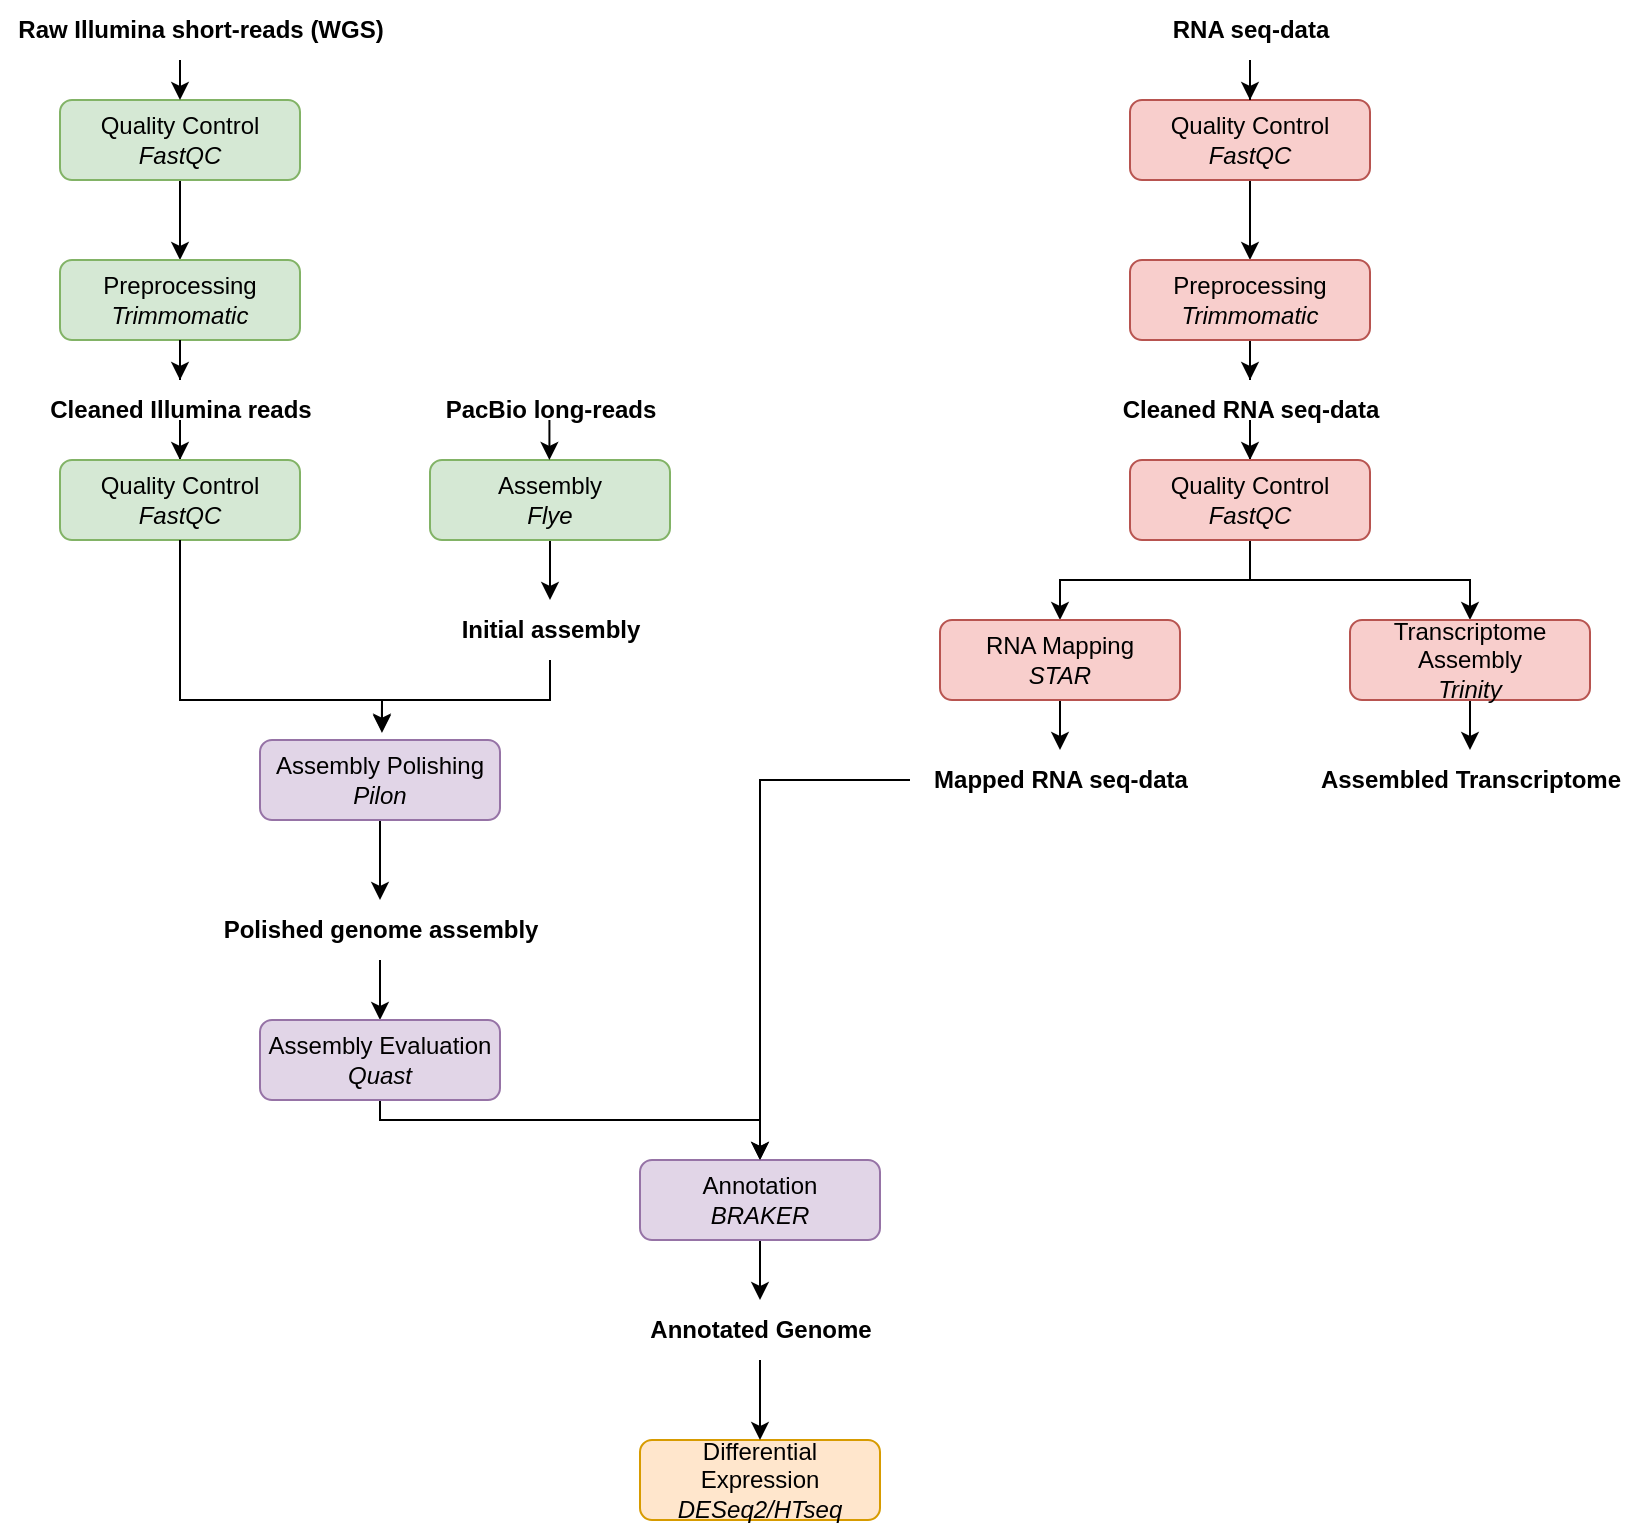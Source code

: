 <mxfile version="24.0.9" type="github">
  <diagram id="C5RBs43oDa-KdzZeNtuy" name="Page-1">
    <mxGraphModel dx="1434" dy="782" grid="1" gridSize="10" guides="1" tooltips="1" connect="1" arrows="1" fold="1" page="1" pageScale="1" pageWidth="827" pageHeight="1169" math="0" shadow="0">
      <root>
        <mxCell id="WIyWlLk6GJQsqaUBKTNV-0" />
        <mxCell id="WIyWlLk6GJQsqaUBKTNV-1" parent="WIyWlLk6GJQsqaUBKTNV-0" />
        <mxCell id="cAOWCEoVTnvoUcEwPBtx-7" value="" style="edgeStyle=orthogonalEdgeStyle;rounded=0;orthogonalLoop=1;jettySize=auto;html=1;" edge="1" parent="WIyWlLk6GJQsqaUBKTNV-1" source="WIyWlLk6GJQsqaUBKTNV-3" target="cAOWCEoVTnvoUcEwPBtx-2">
          <mxGeometry relative="1" as="geometry" />
        </mxCell>
        <mxCell id="WIyWlLk6GJQsqaUBKTNV-3" value="&lt;div&gt;Quality Control&lt;br&gt;&lt;/div&gt;&lt;i&gt;FastQC&lt;/i&gt;" style="rounded=1;whiteSpace=wrap;html=1;fontSize=12;glass=0;strokeWidth=1;shadow=0;fillColor=#d5e8d4;strokeColor=#82b366;" parent="WIyWlLk6GJQsqaUBKTNV-1" vertex="1">
          <mxGeometry x="160" y="80" width="120" height="40" as="geometry" />
        </mxCell>
        <mxCell id="cAOWCEoVTnvoUcEwPBtx-24" value="" style="edgeStyle=orthogonalEdgeStyle;rounded=0;orthogonalLoop=1;jettySize=auto;html=1;" edge="1" parent="WIyWlLk6GJQsqaUBKTNV-1" source="cAOWCEoVTnvoUcEwPBtx-0">
          <mxGeometry relative="1" as="geometry">
            <mxPoint x="220" y="80" as="targetPoint" />
            <Array as="points">
              <mxPoint x="220" y="50" />
              <mxPoint x="220" y="50" />
            </Array>
          </mxGeometry>
        </mxCell>
        <mxCell id="cAOWCEoVTnvoUcEwPBtx-0" value="&lt;b&gt;Raw Illumina short-reads (WGS)&lt;/b&gt;" style="text;html=1;align=center;verticalAlign=middle;resizable=0;points=[];autosize=1;strokeColor=none;fillColor=none;" vertex="1" parent="WIyWlLk6GJQsqaUBKTNV-1">
          <mxGeometry x="130" y="30" width="200" height="30" as="geometry" />
        </mxCell>
        <mxCell id="cAOWCEoVTnvoUcEwPBtx-9" value="" style="edgeStyle=orthogonalEdgeStyle;rounded=0;orthogonalLoop=1;jettySize=auto;html=1;" edge="1" parent="WIyWlLk6GJQsqaUBKTNV-1" source="cAOWCEoVTnvoUcEwPBtx-10" target="cAOWCEoVTnvoUcEwPBtx-8">
          <mxGeometry relative="1" as="geometry" />
        </mxCell>
        <mxCell id="cAOWCEoVTnvoUcEwPBtx-2" value="&lt;div&gt;Preprocessing&lt;br&gt;&lt;/div&gt;&lt;i&gt;Trimmomatic&lt;/i&gt;" style="rounded=1;whiteSpace=wrap;html=1;fontSize=12;glass=0;strokeWidth=1;shadow=0;fillColor=#d5e8d4;strokeColor=#82b366;" vertex="1" parent="WIyWlLk6GJQsqaUBKTNV-1">
          <mxGeometry x="160" y="160" width="120" height="40" as="geometry" />
        </mxCell>
        <mxCell id="cAOWCEoVTnvoUcEwPBtx-8" value="&lt;div&gt;Quality Control&lt;br&gt;&lt;/div&gt;&lt;i&gt;FastQC&lt;/i&gt;" style="rounded=1;whiteSpace=wrap;html=1;fontSize=12;glass=0;strokeWidth=1;shadow=0;fillColor=#d5e8d4;strokeColor=#82b366;" vertex="1" parent="WIyWlLk6GJQsqaUBKTNV-1">
          <mxGeometry x="160" y="260" width="120" height="40" as="geometry" />
        </mxCell>
        <mxCell id="cAOWCEoVTnvoUcEwPBtx-50" value="" style="edgeStyle=orthogonalEdgeStyle;rounded=0;orthogonalLoop=1;jettySize=auto;html=1;" edge="1" parent="WIyWlLk6GJQsqaUBKTNV-1" source="cAOWCEoVTnvoUcEwPBtx-12" target="cAOWCEoVTnvoUcEwPBtx-30">
          <mxGeometry relative="1" as="geometry" />
        </mxCell>
        <mxCell id="cAOWCEoVTnvoUcEwPBtx-12" value="&lt;div&gt;Assembly&lt;br&gt;&lt;/div&gt;&lt;i&gt;Flye&lt;/i&gt;" style="rounded=1;whiteSpace=wrap;html=1;fontSize=12;glass=0;strokeWidth=1;shadow=0;fillColor=#d5e8d4;strokeColor=#82b366;" vertex="1" parent="WIyWlLk6GJQsqaUBKTNV-1">
          <mxGeometry x="345" y="260" width="120" height="40" as="geometry" />
        </mxCell>
        <mxCell id="cAOWCEoVTnvoUcEwPBtx-13" value="&lt;b&gt;PacBio long-reads&lt;/b&gt;" style="text;html=1;align=center;verticalAlign=middle;resizable=0;points=[];autosize=1;strokeColor=none;fillColor=none;" vertex="1" parent="WIyWlLk6GJQsqaUBKTNV-1">
          <mxGeometry x="340" y="220" width="130" height="30" as="geometry" />
        </mxCell>
        <mxCell id="cAOWCEoVTnvoUcEwPBtx-55" value="" style="edgeStyle=orthogonalEdgeStyle;rounded=0;orthogonalLoop=1;jettySize=auto;html=1;" edge="1" parent="WIyWlLk6GJQsqaUBKTNV-1" source="cAOWCEoVTnvoUcEwPBtx-16">
          <mxGeometry relative="1" as="geometry">
            <mxPoint x="320" y="480" as="targetPoint" />
          </mxGeometry>
        </mxCell>
        <mxCell id="cAOWCEoVTnvoUcEwPBtx-16" value="&lt;div&gt;Assembly Polishing&lt;br&gt;&lt;/div&gt;&lt;i&gt;Pilon&lt;/i&gt;" style="rounded=1;whiteSpace=wrap;html=1;fontSize=12;glass=0;strokeWidth=1;shadow=0;fillColor=#e1d5e7;strokeColor=#9673a6;" vertex="1" parent="WIyWlLk6GJQsqaUBKTNV-1">
          <mxGeometry x="260" y="400" width="120" height="40" as="geometry" />
        </mxCell>
        <mxCell id="cAOWCEoVTnvoUcEwPBtx-20" value="" style="edgeStyle=orthogonalEdgeStyle;rounded=0;orthogonalLoop=1;jettySize=auto;html=1;" edge="1" parent="WIyWlLk6GJQsqaUBKTNV-1" source="cAOWCEoVTnvoUcEwPBtx-2" target="cAOWCEoVTnvoUcEwPBtx-10">
          <mxGeometry relative="1" as="geometry">
            <mxPoint x="220" y="200" as="sourcePoint" />
            <mxPoint x="220" y="265" as="targetPoint" />
          </mxGeometry>
        </mxCell>
        <mxCell id="cAOWCEoVTnvoUcEwPBtx-10" value="&lt;b&gt;Cleaned Illumina reads&lt;/b&gt;" style="text;html=1;align=center;verticalAlign=middle;resizable=0;points=[];autosize=1;strokeColor=none;fillColor=none;" vertex="1" parent="WIyWlLk6GJQsqaUBKTNV-1">
          <mxGeometry x="145" y="220" width="150" height="30" as="geometry" />
        </mxCell>
        <mxCell id="cAOWCEoVTnvoUcEwPBtx-30" value="&lt;b&gt;Initial assembly&lt;/b&gt;" style="text;html=1;align=center;verticalAlign=middle;resizable=0;points=[];autosize=1;strokeColor=none;fillColor=none;" vertex="1" parent="WIyWlLk6GJQsqaUBKTNV-1">
          <mxGeometry x="350" y="330" width="110" height="30" as="geometry" />
        </mxCell>
        <mxCell id="cAOWCEoVTnvoUcEwPBtx-49" value="" style="edgeStyle=none;orthogonalLoop=1;jettySize=auto;html=1;rounded=0;" edge="1" parent="WIyWlLk6GJQsqaUBKTNV-1">
          <mxGeometry width="100" relative="1" as="geometry">
            <mxPoint x="404.71" y="240" as="sourcePoint" />
            <mxPoint x="404.71" y="260" as="targetPoint" />
            <Array as="points" />
          </mxGeometry>
        </mxCell>
        <mxCell id="cAOWCEoVTnvoUcEwPBtx-51" style="edgeStyle=orthogonalEdgeStyle;rounded=0;orthogonalLoop=1;jettySize=auto;html=1;entryX=0.508;entryY=-0.089;entryDx=0;entryDy=0;entryPerimeter=0;exitX=0.5;exitY=1;exitDx=0;exitDy=0;" edge="1" parent="WIyWlLk6GJQsqaUBKTNV-1" source="cAOWCEoVTnvoUcEwPBtx-8" target="cAOWCEoVTnvoUcEwPBtx-16">
          <mxGeometry relative="1" as="geometry">
            <mxPoint x="220" y="360" as="sourcePoint" />
            <Array as="points">
              <mxPoint x="220" y="380" />
              <mxPoint x="321" y="380" />
            </Array>
          </mxGeometry>
        </mxCell>
        <mxCell id="cAOWCEoVTnvoUcEwPBtx-53" style="edgeStyle=orthogonalEdgeStyle;rounded=0;orthogonalLoop=1;jettySize=auto;html=1;entryX=0.508;entryY=-0.104;entryDx=0;entryDy=0;entryPerimeter=0;" edge="1" parent="WIyWlLk6GJQsqaUBKTNV-1" source="cAOWCEoVTnvoUcEwPBtx-30" target="cAOWCEoVTnvoUcEwPBtx-16">
          <mxGeometry relative="1" as="geometry" />
        </mxCell>
        <mxCell id="cAOWCEoVTnvoUcEwPBtx-58" value="" style="edgeStyle=orthogonalEdgeStyle;rounded=0;orthogonalLoop=1;jettySize=auto;html=1;" edge="1" parent="WIyWlLk6GJQsqaUBKTNV-1" source="cAOWCEoVTnvoUcEwPBtx-56" target="cAOWCEoVTnvoUcEwPBtx-57">
          <mxGeometry relative="1" as="geometry" />
        </mxCell>
        <mxCell id="cAOWCEoVTnvoUcEwPBtx-56" value="&lt;b&gt;Polished genome assembly&lt;/b&gt;" style="text;html=1;align=center;verticalAlign=middle;resizable=0;points=[];autosize=1;strokeColor=none;fillColor=none;" vertex="1" parent="WIyWlLk6GJQsqaUBKTNV-1">
          <mxGeometry x="230" y="480" width="180" height="30" as="geometry" />
        </mxCell>
        <mxCell id="cAOWCEoVTnvoUcEwPBtx-84" style="edgeStyle=orthogonalEdgeStyle;rounded=0;orthogonalLoop=1;jettySize=auto;html=1;entryX=0.5;entryY=0;entryDx=0;entryDy=0;" edge="1" parent="WIyWlLk6GJQsqaUBKTNV-1" source="cAOWCEoVTnvoUcEwPBtx-57" target="cAOWCEoVTnvoUcEwPBtx-83">
          <mxGeometry relative="1" as="geometry">
            <Array as="points">
              <mxPoint x="320" y="590" />
              <mxPoint x="510" y="590" />
            </Array>
          </mxGeometry>
        </mxCell>
        <mxCell id="cAOWCEoVTnvoUcEwPBtx-57" value="&lt;div&gt;Assembly Evaluation&lt;br&gt;&lt;/div&gt;&lt;i&gt;Quast&lt;/i&gt;" style="rounded=1;whiteSpace=wrap;html=1;fontSize=12;glass=0;strokeWidth=1;shadow=0;fillColor=#e1d5e7;strokeColor=#9673a6;" vertex="1" parent="WIyWlLk6GJQsqaUBKTNV-1">
          <mxGeometry x="260" y="540" width="120" height="40" as="geometry" />
        </mxCell>
        <mxCell id="cAOWCEoVTnvoUcEwPBtx-66" value="" style="edgeStyle=orthogonalEdgeStyle;rounded=0;orthogonalLoop=1;jettySize=auto;html=1;" edge="1" parent="WIyWlLk6GJQsqaUBKTNV-1" source="cAOWCEoVTnvoUcEwPBtx-61" target="cAOWCEoVTnvoUcEwPBtx-65">
          <mxGeometry relative="1" as="geometry" />
        </mxCell>
        <mxCell id="cAOWCEoVTnvoUcEwPBtx-61" value="&lt;div&gt;Quality Control&lt;br&gt;&lt;i&gt;FastQC&lt;/i&gt;&lt;br&gt;&lt;/div&gt;&lt;i&gt;&lt;/i&gt;" style="rounded=1;whiteSpace=wrap;html=1;fontSize=12;glass=0;strokeWidth=1;shadow=0;fillColor=#f8cecc;strokeColor=#b85450;" vertex="1" parent="WIyWlLk6GJQsqaUBKTNV-1">
          <mxGeometry x="695" y="80" width="120" height="40" as="geometry" />
        </mxCell>
        <mxCell id="cAOWCEoVTnvoUcEwPBtx-64" value="" style="edgeStyle=orthogonalEdgeStyle;rounded=0;orthogonalLoop=1;jettySize=auto;html=1;" edge="1" parent="WIyWlLk6GJQsqaUBKTNV-1" source="cAOWCEoVTnvoUcEwPBtx-63" target="cAOWCEoVTnvoUcEwPBtx-61">
          <mxGeometry relative="1" as="geometry" />
        </mxCell>
        <mxCell id="cAOWCEoVTnvoUcEwPBtx-63" value="&lt;b&gt;RNA seq-data&lt;/b&gt;" style="text;html=1;align=center;verticalAlign=middle;resizable=0;points=[];autosize=1;strokeColor=none;fillColor=none;" vertex="1" parent="WIyWlLk6GJQsqaUBKTNV-1">
          <mxGeometry x="705" y="30" width="100" height="30" as="geometry" />
        </mxCell>
        <mxCell id="cAOWCEoVTnvoUcEwPBtx-68" value="" style="edgeStyle=orthogonalEdgeStyle;rounded=0;orthogonalLoop=1;jettySize=auto;html=1;" edge="1" parent="WIyWlLk6GJQsqaUBKTNV-1" source="cAOWCEoVTnvoUcEwPBtx-65" target="cAOWCEoVTnvoUcEwPBtx-67">
          <mxGeometry relative="1" as="geometry" />
        </mxCell>
        <mxCell id="cAOWCEoVTnvoUcEwPBtx-65" value="&lt;div&gt;Preprocessing&lt;br&gt;&lt;/div&gt;&lt;i&gt;Trimmomatic&lt;/i&gt;" style="rounded=1;whiteSpace=wrap;html=1;fontSize=12;glass=0;strokeWidth=1;shadow=0;fillColor=#f8cecc;strokeColor=#b85450;" vertex="1" parent="WIyWlLk6GJQsqaUBKTNV-1">
          <mxGeometry x="695" y="160" width="120" height="40" as="geometry" />
        </mxCell>
        <mxCell id="cAOWCEoVTnvoUcEwPBtx-70" value="" style="edgeStyle=orthogonalEdgeStyle;rounded=0;orthogonalLoop=1;jettySize=auto;html=1;" edge="1" parent="WIyWlLk6GJQsqaUBKTNV-1" source="cAOWCEoVTnvoUcEwPBtx-67" target="cAOWCEoVTnvoUcEwPBtx-69">
          <mxGeometry relative="1" as="geometry" />
        </mxCell>
        <mxCell id="cAOWCEoVTnvoUcEwPBtx-67" value="&lt;b&gt;Cleaned RNA seq-data&lt;/b&gt;" style="text;html=1;align=center;verticalAlign=middle;resizable=0;points=[];autosize=1;strokeColor=none;fillColor=none;" vertex="1" parent="WIyWlLk6GJQsqaUBKTNV-1">
          <mxGeometry x="680" y="220" width="150" height="30" as="geometry" />
        </mxCell>
        <mxCell id="cAOWCEoVTnvoUcEwPBtx-72" value="" style="edgeStyle=orthogonalEdgeStyle;rounded=0;orthogonalLoop=1;jettySize=auto;html=1;" edge="1" parent="WIyWlLk6GJQsqaUBKTNV-1" source="cAOWCEoVTnvoUcEwPBtx-69" target="cAOWCEoVTnvoUcEwPBtx-71">
          <mxGeometry relative="1" as="geometry" />
        </mxCell>
        <mxCell id="cAOWCEoVTnvoUcEwPBtx-82" style="edgeStyle=orthogonalEdgeStyle;rounded=0;orthogonalLoop=1;jettySize=auto;html=1;" edge="1" parent="WIyWlLk6GJQsqaUBKTNV-1" source="cAOWCEoVTnvoUcEwPBtx-69" target="cAOWCEoVTnvoUcEwPBtx-79">
          <mxGeometry relative="1" as="geometry" />
        </mxCell>
        <mxCell id="cAOWCEoVTnvoUcEwPBtx-69" value="&lt;div&gt;Quality Control&lt;br&gt;&lt;i&gt;FastQC&lt;/i&gt;&lt;br&gt;&lt;/div&gt;&lt;i&gt;&lt;/i&gt;" style="rounded=1;whiteSpace=wrap;html=1;fontSize=12;glass=0;strokeWidth=1;shadow=0;fillColor=#f8cecc;strokeColor=#b85450;" vertex="1" parent="WIyWlLk6GJQsqaUBKTNV-1">
          <mxGeometry x="695" y="260" width="120" height="40" as="geometry" />
        </mxCell>
        <mxCell id="cAOWCEoVTnvoUcEwPBtx-81" value="" style="edgeStyle=orthogonalEdgeStyle;rounded=0;orthogonalLoop=1;jettySize=auto;html=1;" edge="1" parent="WIyWlLk6GJQsqaUBKTNV-1" source="cAOWCEoVTnvoUcEwPBtx-71" target="cAOWCEoVTnvoUcEwPBtx-73">
          <mxGeometry relative="1" as="geometry" />
        </mxCell>
        <mxCell id="cAOWCEoVTnvoUcEwPBtx-71" value="&lt;div&gt;Transcriptome Assembly&lt;br&gt;&lt;/div&gt;&lt;i&gt;Trinity&lt;/i&gt;" style="rounded=1;whiteSpace=wrap;html=1;fontSize=12;glass=0;strokeWidth=1;shadow=0;fillColor=#f8cecc;strokeColor=#b85450;" vertex="1" parent="WIyWlLk6GJQsqaUBKTNV-1">
          <mxGeometry x="805" y="340" width="120" height="40" as="geometry" />
        </mxCell>
        <mxCell id="cAOWCEoVTnvoUcEwPBtx-73" value="&lt;b&gt;Assembled Transcriptome&lt;/b&gt;" style="text;html=1;align=center;verticalAlign=middle;resizable=0;points=[];autosize=1;strokeColor=none;fillColor=none;" vertex="1" parent="WIyWlLk6GJQsqaUBKTNV-1">
          <mxGeometry x="780" y="405" width="170" height="30" as="geometry" />
        </mxCell>
        <mxCell id="cAOWCEoVTnvoUcEwPBtx-77" value="&lt;div&gt;Differential Expression&lt;br&gt;&lt;/div&gt;&lt;i&gt;DESeq2/HTseq&lt;/i&gt;" style="rounded=1;whiteSpace=wrap;html=1;fontSize=12;glass=0;strokeWidth=1;shadow=0;fillColor=#ffe6cc;strokeColor=#d79b00;" vertex="1" parent="WIyWlLk6GJQsqaUBKTNV-1">
          <mxGeometry x="450" y="750" width="120" height="40" as="geometry" />
        </mxCell>
        <mxCell id="cAOWCEoVTnvoUcEwPBtx-87" value="" style="edgeStyle=orthogonalEdgeStyle;rounded=0;orthogonalLoop=1;jettySize=auto;html=1;" edge="1" parent="WIyWlLk6GJQsqaUBKTNV-1" source="cAOWCEoVTnvoUcEwPBtx-79" target="cAOWCEoVTnvoUcEwPBtx-86">
          <mxGeometry relative="1" as="geometry" />
        </mxCell>
        <mxCell id="cAOWCEoVTnvoUcEwPBtx-79" value="&lt;div&gt;RNA Mapping&lt;br&gt;&lt;/div&gt;&lt;div&gt;&lt;i&gt;STAR&lt;/i&gt;&lt;/div&gt;" style="rounded=1;whiteSpace=wrap;html=1;fontSize=12;glass=0;strokeWidth=1;shadow=0;fillColor=#f8cecc;strokeColor=#b85450;" vertex="1" parent="WIyWlLk6GJQsqaUBKTNV-1">
          <mxGeometry x="600" y="340" width="120" height="40" as="geometry" />
        </mxCell>
        <mxCell id="cAOWCEoVTnvoUcEwPBtx-90" value="" style="edgeStyle=orthogonalEdgeStyle;rounded=0;orthogonalLoop=1;jettySize=auto;html=1;" edge="1" parent="WIyWlLk6GJQsqaUBKTNV-1" source="cAOWCEoVTnvoUcEwPBtx-83" target="cAOWCEoVTnvoUcEwPBtx-89">
          <mxGeometry relative="1" as="geometry" />
        </mxCell>
        <mxCell id="cAOWCEoVTnvoUcEwPBtx-83" value="&lt;div&gt;Annotation&lt;br&gt;&lt;/div&gt;&lt;i&gt;BRAKER&lt;/i&gt;" style="rounded=1;whiteSpace=wrap;html=1;fontSize=12;glass=0;strokeWidth=1;shadow=0;fillColor=#e1d5e7;strokeColor=#9673a6;" vertex="1" parent="WIyWlLk6GJQsqaUBKTNV-1">
          <mxGeometry x="450" y="610" width="120" height="40" as="geometry" />
        </mxCell>
        <mxCell id="cAOWCEoVTnvoUcEwPBtx-88" style="edgeStyle=orthogonalEdgeStyle;rounded=0;orthogonalLoop=1;jettySize=auto;html=1;entryX=0.5;entryY=0;entryDx=0;entryDy=0;" edge="1" parent="WIyWlLk6GJQsqaUBKTNV-1" source="cAOWCEoVTnvoUcEwPBtx-86" target="cAOWCEoVTnvoUcEwPBtx-83">
          <mxGeometry relative="1" as="geometry" />
        </mxCell>
        <mxCell id="cAOWCEoVTnvoUcEwPBtx-86" value="&lt;b&gt;Mapped RNA seq-data&lt;/b&gt;" style="text;html=1;align=center;verticalAlign=middle;resizable=0;points=[];autosize=1;strokeColor=none;fillColor=none;" vertex="1" parent="WIyWlLk6GJQsqaUBKTNV-1">
          <mxGeometry x="585" y="405" width="150" height="30" as="geometry" />
        </mxCell>
        <mxCell id="cAOWCEoVTnvoUcEwPBtx-100" value="" style="edgeStyle=orthogonalEdgeStyle;rounded=0;orthogonalLoop=1;jettySize=auto;html=1;" edge="1" parent="WIyWlLk6GJQsqaUBKTNV-1" source="cAOWCEoVTnvoUcEwPBtx-89" target="cAOWCEoVTnvoUcEwPBtx-77">
          <mxGeometry relative="1" as="geometry" />
        </mxCell>
        <mxCell id="cAOWCEoVTnvoUcEwPBtx-89" value="&lt;b&gt;Annotated Genome&lt;/b&gt;" style="text;html=1;align=center;verticalAlign=middle;resizable=0;points=[];autosize=1;strokeColor=none;fillColor=none;" vertex="1" parent="WIyWlLk6GJQsqaUBKTNV-1">
          <mxGeometry x="445" y="680" width="130" height="30" as="geometry" />
        </mxCell>
      </root>
    </mxGraphModel>
  </diagram>
</mxfile>
